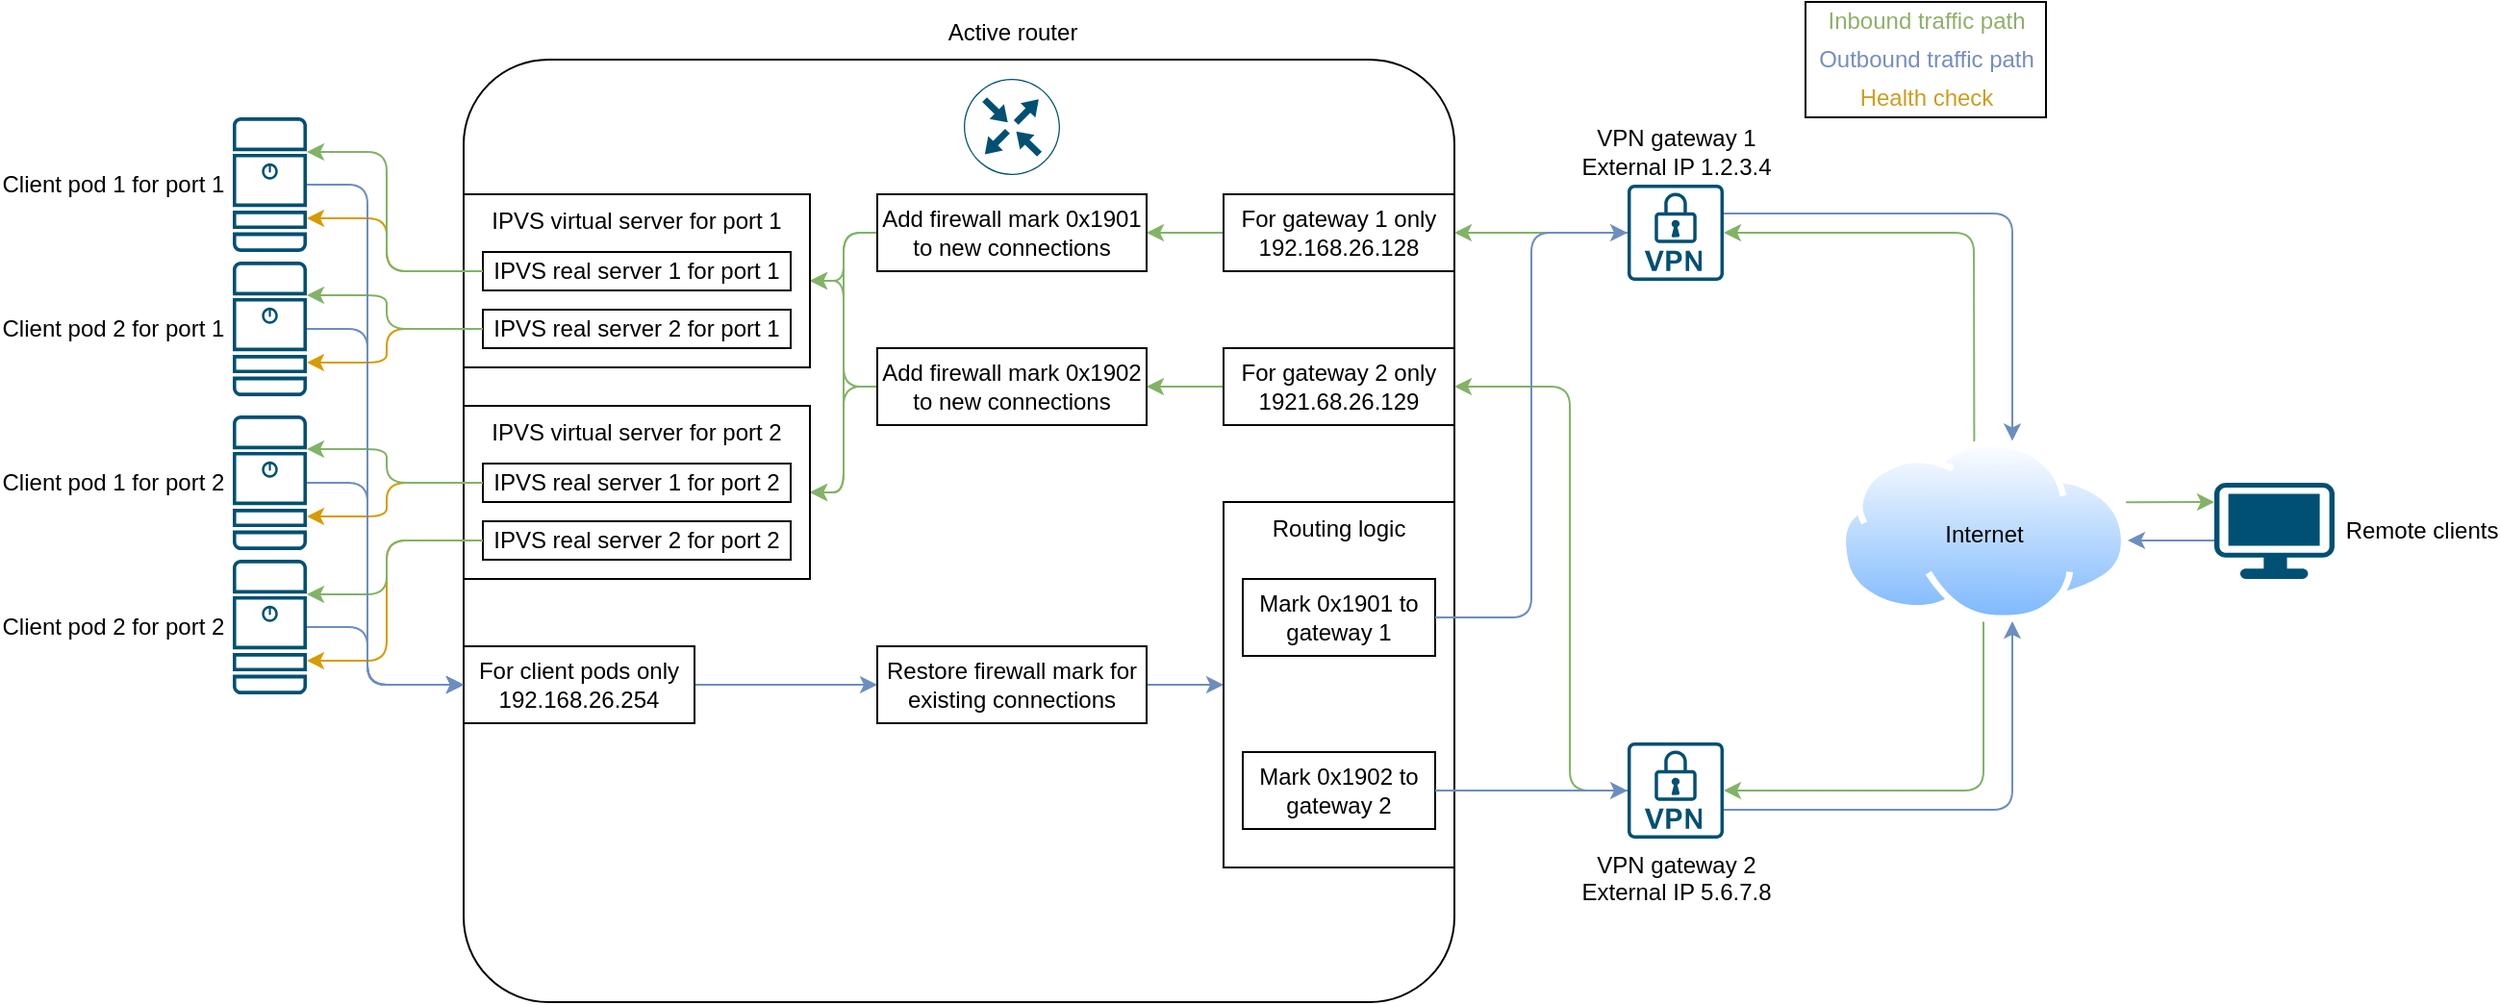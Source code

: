 <mxfile>
    <diagram name="Page-1" id="aRkRuxBFELAMFq911tWw">
        <mxGraphModel dx="3792" dy="2278" grid="1" gridSize="10" guides="1" tooltips="1" connect="1" arrows="1" fold="1" page="1" pageScale="1" pageWidth="850" pageHeight="1100" math="0" shadow="0">
            <root>
                <mxCell id="0"/>
                <mxCell id="1" parent="0"/>
                <mxCell id="101" style="edgeStyle=orthogonalEdgeStyle;html=1;exitX=0;exitY=0.5;exitDx=0;exitDy=0;entryX=1;entryY=0.75;entryDx=0;entryDy=0;entryPerimeter=0;fillColor=#ffe6cc;strokeColor=#d79b00;" edge="1" parent="1" source="79" target="77">
                    <mxGeometry relative="1" as="geometry">
                        <Array as="points">
                            <mxPoint x="480" y="430"/>
                            <mxPoint x="480" y="403"/>
                        </Array>
                    </mxGeometry>
                </mxCell>
                <mxCell id="102" style="edgeStyle=orthogonalEdgeStyle;html=1;exitX=0;exitY=0.5;exitDx=0;exitDy=0;entryX=1;entryY=0.75;entryDx=0;entryDy=0;entryPerimeter=0;fillColor=#ffe6cc;strokeColor=#d79b00;" edge="1" parent="1" source="80" target="90">
                    <mxGeometry relative="1" as="geometry">
                        <Array as="points">
                            <mxPoint x="480" y="460"/>
                            <mxPoint x="480" y="478"/>
                        </Array>
                    </mxGeometry>
                </mxCell>
                <mxCell id="103" style="edgeStyle=orthogonalEdgeStyle;html=1;exitX=0;exitY=0.5;exitDx=0;exitDy=0;entryX=1;entryY=0.75;entryDx=0;entryDy=0;entryPerimeter=0;fillColor=#ffe6cc;strokeColor=#d79b00;" edge="1" parent="1" source="84" target="91">
                    <mxGeometry relative="1" as="geometry">
                        <Array as="points">
                            <mxPoint x="480" y="540"/>
                            <mxPoint x="480" y="558"/>
                        </Array>
                    </mxGeometry>
                </mxCell>
                <mxCell id="104" style="edgeStyle=orthogonalEdgeStyle;html=1;exitX=0;exitY=0.5;exitDx=0;exitDy=0;entryX=1;entryY=0.75;entryDx=0;entryDy=0;entryPerimeter=0;fillColor=#ffe6cc;strokeColor=#d79b00;" edge="1" parent="1" source="85" target="92">
                    <mxGeometry relative="1" as="geometry">
                        <Array as="points">
                            <mxPoint x="480" y="570"/>
                            <mxPoint x="480" y="633"/>
                        </Array>
                    </mxGeometry>
                </mxCell>
                <mxCell id="26" value="" style="rounded=1;whiteSpace=wrap;html=1;fillColor=none;arcSize=9;" parent="1" vertex="1">
                    <mxGeometry x="520" y="320" width="515" height="490" as="geometry"/>
                </mxCell>
                <mxCell id="39" value="" style="edgeStyle=none;html=1;fillColor=#d5e8d4;strokeColor=#82b366;" parent="1" source="27" target="30" edge="1">
                    <mxGeometry relative="1" as="geometry"/>
                </mxCell>
                <mxCell id="27" value="For gateway 1 only&lt;br&gt;192.168.26.128" style="rounded=0;whiteSpace=wrap;html=1;fillColor=none;" parent="1" vertex="1">
                    <mxGeometry x="915" y="390" width="120" height="40" as="geometry"/>
                </mxCell>
                <mxCell id="40" value="" style="edgeStyle=none;html=1;fillColor=#d5e8d4;strokeColor=#82b366;" parent="1" source="28" target="31" edge="1">
                    <mxGeometry relative="1" as="geometry"/>
                </mxCell>
                <mxCell id="28" value="For gateway 2 only&lt;br&gt;1921.68.26.129" style="rounded=0;whiteSpace=wrap;html=1;fillColor=none;" parent="1" vertex="1">
                    <mxGeometry x="915" y="470" width="120" height="40" as="geometry"/>
                </mxCell>
                <mxCell id="36" value="" style="edgeStyle=none;html=1;fillColor=#dae8fc;strokeColor=#6c8ebf;" parent="1" source="29" target="32" edge="1">
                    <mxGeometry relative="1" as="geometry"/>
                </mxCell>
                <mxCell id="29" value="For client pods only&lt;br&gt;192.168.26.254" style="rounded=0;whiteSpace=wrap;html=1;fillColor=none;" parent="1" vertex="1">
                    <mxGeometry x="520" y="625" width="120" height="40" as="geometry"/>
                </mxCell>
                <mxCell id="86" style="edgeStyle=orthogonalEdgeStyle;html=1;exitX=0;exitY=0.5;exitDx=0;exitDy=0;entryX=1;entryY=0.5;entryDx=0;entryDy=0;fillColor=#d5e8d4;strokeColor=#82b366;" edge="1" parent="1" source="30" target="78">
                    <mxGeometry relative="1" as="geometry"/>
                </mxCell>
                <mxCell id="87" style="edgeStyle=orthogonalEdgeStyle;html=1;entryX=1;entryY=0.5;entryDx=0;entryDy=0;fillColor=#d5e8d4;strokeColor=#82b366;" edge="1" parent="1" source="30" target="83">
                    <mxGeometry relative="1" as="geometry"/>
                </mxCell>
                <mxCell id="30" value="Add firewall mark 0x1901 to new connections" style="rounded=0;whiteSpace=wrap;html=1;fillColor=none;" parent="1" vertex="1">
                    <mxGeometry x="735" y="390" width="140" height="40" as="geometry"/>
                </mxCell>
                <mxCell id="88" style="edgeStyle=orthogonalEdgeStyle;html=1;entryX=1;entryY=0.5;entryDx=0;entryDy=0;fillColor=#d5e8d4;strokeColor=#82b366;" edge="1" parent="1" source="31" target="78">
                    <mxGeometry relative="1" as="geometry"/>
                </mxCell>
                <mxCell id="89" style="edgeStyle=orthogonalEdgeStyle;html=1;entryX=1;entryY=0.5;entryDx=0;entryDy=0;fillColor=#d5e8d4;strokeColor=#82b366;" edge="1" parent="1" source="31" target="83">
                    <mxGeometry relative="1" as="geometry"/>
                </mxCell>
                <mxCell id="31" value="Add firewall mark 0x1902 to new connections" style="rounded=0;whiteSpace=wrap;html=1;fillColor=none;" parent="1" vertex="1">
                    <mxGeometry x="735" y="470" width="140" height="40" as="geometry"/>
                </mxCell>
                <mxCell id="38" style="edgeStyle=none;html=1;exitX=1;exitY=0.5;exitDx=0;exitDy=0;entryX=0;entryY=0.5;entryDx=0;entryDy=0;fillColor=#dae8fc;strokeColor=#6c8ebf;" parent="1" source="32" target="33" edge="1">
                    <mxGeometry relative="1" as="geometry"/>
                </mxCell>
                <mxCell id="32" value="Restore firewall mark for existing connections" style="rounded=0;whiteSpace=wrap;html=1;fillColor=none;" parent="1" vertex="1">
                    <mxGeometry x="735" y="625" width="140" height="40" as="geometry"/>
                </mxCell>
                <mxCell id="41" value="" style="group" parent="1" vertex="1" connectable="0">
                    <mxGeometry x="915" y="550" width="120" height="190" as="geometry"/>
                </mxCell>
                <mxCell id="33" value="Routing logic" style="rounded=0;whiteSpace=wrap;html=1;verticalAlign=top;fillColor=none;" parent="41" vertex="1">
                    <mxGeometry width="120" height="190" as="geometry"/>
                </mxCell>
                <mxCell id="34" value="Mark 0x1901 to gateway 1" style="rounded=0;whiteSpace=wrap;html=1;fillColor=none;" parent="41" vertex="1">
                    <mxGeometry x="10" y="40" width="100" height="40" as="geometry"/>
                </mxCell>
                <mxCell id="35" value="Mark 0x1902 to gateway 2" style="rounded=0;whiteSpace=wrap;html=1;fillColor=none;" parent="41" vertex="1">
                    <mxGeometry x="10" y="130" width="100" height="40" as="geometry"/>
                </mxCell>
                <mxCell id="44" value="Active router&lt;div&gt;&lt;br/&gt;&lt;/div&gt;" style="sketch=0;points=[[0.5,0,0],[1,0.5,0],[0.5,1,0],[0,0.5,0],[0.145,0.145,0],[0.856,0.145,0],[0.855,0.856,0],[0.145,0.855,0]];verticalLabelPosition=top;html=1;verticalAlign=bottom;aspect=fixed;align=center;pointerEvents=1;shape=mxgraph.cisco19.rect;prIcon=router;fillColor=none;strokeColor=#005073;labelPosition=center;" parent="1" vertex="1">
                    <mxGeometry x="780" y="330" width="50" height="50" as="geometry"/>
                </mxCell>
                <mxCell id="58" value="" style="edgeStyle=none;html=1;fillColor=#d5e8d4;strokeColor=#82b366;" parent="1" source="54" target="27" edge="1">
                    <mxGeometry relative="1" as="geometry"/>
                </mxCell>
                <mxCell id="65" style="edgeStyle=orthogonalEdgeStyle;html=1;entryX=0.597;entryY=0.005;entryDx=0;entryDy=0;fillColor=#dae8fc;strokeColor=#6c8ebf;entryPerimeter=0;" parent="1" source="54" target="62" edge="1">
                    <mxGeometry relative="1" as="geometry">
                        <Array as="points">
                            <mxPoint x="1325" y="400"/>
                            <mxPoint x="1325" y="518"/>
                        </Array>
                    </mxGeometry>
                </mxCell>
                <mxCell id="54" value="VPN gateway 1&lt;br&gt;External IP 1.2.3.4" style="sketch=0;pointerEvents=1;shadow=0;dashed=0;html=1;strokeColor=none;fillColor=light-dark(#005073, #b2b3b4);aspect=fixed;labelPosition=center;verticalLabelPosition=top;verticalAlign=bottom;align=center;outlineConnect=0;shape=mxgraph.vvd.vpn;" parent="1" vertex="1">
                    <mxGeometry x="1125" y="385" width="50" height="50" as="geometry"/>
                </mxCell>
                <mxCell id="59" style="edgeStyle=orthogonalEdgeStyle;html=1;entryX=1;entryY=0.5;entryDx=0;entryDy=0;fillColor=#d5e8d4;strokeColor=#82b366;" parent="1" source="55" target="28" edge="1">
                    <mxGeometry relative="1" as="geometry">
                        <Array as="points">
                            <mxPoint x="1095" y="700"/>
                            <mxPoint x="1095" y="490"/>
                        </Array>
                    </mxGeometry>
                </mxCell>
                <mxCell id="66" style="edgeStyle=orthogonalEdgeStyle;html=1;entryX=0.595;entryY=0.992;entryDx=0;entryDy=0;fillColor=#dae8fc;strokeColor=#6c8ebf;entryPerimeter=0;" parent="1" source="55" target="62" edge="1">
                    <mxGeometry relative="1" as="geometry">
                        <Array as="points">
                            <mxPoint x="1325" y="710"/>
                            <mxPoint x="1325" y="612"/>
                            <mxPoint x="1324" y="612"/>
                        </Array>
                    </mxGeometry>
                </mxCell>
                <mxCell id="55" value="VPN gateway 2&lt;br&gt;External IP 5.6.7.8" style="sketch=0;pointerEvents=1;shadow=0;dashed=0;html=1;strokeColor=none;fillColor=light-dark(#005073, #b2b3b4);aspect=fixed;labelPosition=center;verticalLabelPosition=bottom;verticalAlign=top;align=center;outlineConnect=0;shape=mxgraph.vvd.vpn;" parent="1" vertex="1">
                    <mxGeometry x="1125" y="675" width="50" height="50" as="geometry"/>
                </mxCell>
                <mxCell id="60" value="" style="edgeStyle=none;html=1;fillColor=#dae8fc;strokeColor=#6c8ebf;" parent="1" source="35" target="55" edge="1">
                    <mxGeometry relative="1" as="geometry"/>
                </mxCell>
                <mxCell id="61" style="edgeStyle=orthogonalEdgeStyle;html=1;exitX=1;exitY=0.5;exitDx=0;exitDy=0;fillColor=#dae8fc;strokeColor=#6c8ebf;" parent="1" source="34" target="54" edge="1">
                    <mxGeometry relative="1" as="geometry">
                        <Array as="points">
                            <mxPoint x="1075" y="610"/>
                            <mxPoint x="1075" y="410"/>
                        </Array>
                    </mxGeometry>
                </mxCell>
                <mxCell id="63" style="edgeStyle=orthogonalEdgeStyle;html=1;exitX=0.468;exitY=0.026;exitDx=0;exitDy=0;fillColor=#d5e8d4;strokeColor=#82b366;exitPerimeter=0;" parent="1" source="62" target="54" edge="1">
                    <mxGeometry relative="1" as="geometry">
                        <mxPoint x="1195" y="410" as="targetPoint"/>
                        <Array as="points">
                            <mxPoint x="1305" y="518"/>
                            <mxPoint x="1305" y="410"/>
                        </Array>
                    </mxGeometry>
                </mxCell>
                <mxCell id="75" value="" style="edgeStyle=none;html=1;fillColor=#d5e8d4;strokeColor=#82b366;exitX=0.994;exitY=0.342;exitDx=0;exitDy=0;exitPerimeter=0;" parent="1" source="62" edge="1">
                    <mxGeometry relative="1" as="geometry">
                        <mxPoint x="1385.0" y="550" as="sourcePoint"/>
                        <mxPoint x="1430" y="550" as="targetPoint"/>
                    </mxGeometry>
                </mxCell>
                <mxCell id="62" value="Internet" style="image;aspect=fixed;perimeter=ellipsePerimeter;html=1;align=center;shadow=0;dashed=0;spacingTop=3;image=img/lib/active_directory/internet_cloud.svg;labelPosition=center;verticalLabelPosition=middle;verticalAlign=middle;labelBackgroundColor=none;" parent="1" vertex="1">
                    <mxGeometry x="1235" y="517.75" width="150" height="94.5" as="geometry"/>
                </mxCell>
                <mxCell id="64" style="edgeStyle=orthogonalEdgeStyle;html=1;fillColor=#d5e8d4;strokeColor=#82b366;" parent="1" source="62" target="55" edge="1">
                    <mxGeometry relative="1" as="geometry">
                        <Array as="points">
                            <mxPoint x="1310" y="700"/>
                        </Array>
                    </mxGeometry>
                </mxCell>
                <mxCell id="76" style="edgeStyle=none;html=1;entryX=1;entryY=0.5;entryDx=0;entryDy=0;fillColor=#dae8fc;strokeColor=#6c8ebf;" parent="1" edge="1">
                    <mxGeometry relative="1" as="geometry">
                        <mxPoint x="1430" y="569.94" as="sourcePoint"/>
                        <mxPoint x="1385.0" y="569.94" as="targetPoint"/>
                    </mxGeometry>
                </mxCell>
                <mxCell id="74" value="&amp;nbsp;Remote clients" style="points=[[0.03,0.03,0],[0.5,0,0],[0.97,0.03,0],[1,0.4,0],[0.97,0.745,0],[0.5,1,0],[0.03,0.745,0],[0,0.4,0]];verticalLabelPosition=middle;sketch=0;html=1;verticalAlign=middle;aspect=fixed;align=left;pointerEvents=1;shape=mxgraph.cisco19.workstation;fillColor=#005073;strokeColor=none;labelPosition=right;" parent="1" vertex="1">
                    <mxGeometry x="1430" y="540" width="62.5" height="50" as="geometry"/>
                </mxCell>
                <mxCell id="77" value="Client pod 1 for port 1&amp;nbsp;" style="sketch=0;points=[[0.015,0.015,0],[0.985,0.015,0],[0.985,0.985,0],[0.015,0.985,0],[0.25,0,0],[0.5,0,0],[0.75,0,0],[1,0.25,0],[1,0.5,0],[1,0.75,0],[0.75,1,0],[0.5,1,0],[0.25,1,0],[0,0.75,0],[0,0.5,0],[0,0.25,0]];verticalLabelPosition=middle;html=1;verticalAlign=middle;aspect=fixed;align=right;pointerEvents=1;shape=mxgraph.cisco19.server;fillColor=#005073;strokeColor=none;labelPosition=left;" vertex="1" parent="1">
                    <mxGeometry x="400" y="350" width="38.5" height="70" as="geometry"/>
                </mxCell>
                <mxCell id="81" value="" style="group" vertex="1" connectable="0" parent="1">
                    <mxGeometry x="520" y="390" width="180" height="90" as="geometry"/>
                </mxCell>
                <mxCell id="78" value="IPVS virtual server for port 1" style="rounded=0;whiteSpace=wrap;html=1;fillColor=none;verticalAlign=top;" vertex="1" parent="81">
                    <mxGeometry width="180" height="90" as="geometry"/>
                </mxCell>
                <mxCell id="79" value="IPVS real server 1 for port 1" style="rounded=0;whiteSpace=wrap;html=1;fillColor=none;" vertex="1" parent="81">
                    <mxGeometry x="10" y="30" width="160" height="20" as="geometry"/>
                </mxCell>
                <mxCell id="80" value="IPVS real server 2 for port 1" style="rounded=0;whiteSpace=wrap;html=1;fillColor=none;" vertex="1" parent="81">
                    <mxGeometry x="10" y="60" width="160" height="20" as="geometry"/>
                </mxCell>
                <mxCell id="82" value="" style="group" vertex="1" connectable="0" parent="1">
                    <mxGeometry x="520" y="500" width="180" height="90" as="geometry"/>
                </mxCell>
                <mxCell id="83" value="IPVS virtual server for port 2" style="rounded=0;whiteSpace=wrap;html=1;fillColor=none;verticalAlign=top;" vertex="1" parent="82">
                    <mxGeometry width="180" height="90" as="geometry"/>
                </mxCell>
                <mxCell id="84" value="IPVS real server 1 for port 2" style="rounded=0;whiteSpace=wrap;html=1;fillColor=none;" vertex="1" parent="82">
                    <mxGeometry x="10" y="30" width="160" height="20" as="geometry"/>
                </mxCell>
                <mxCell id="85" value="IPVS real server 2 for port 2" style="rounded=0;whiteSpace=wrap;html=1;fillColor=none;" vertex="1" parent="82">
                    <mxGeometry x="10" y="60" width="160" height="20" as="geometry"/>
                </mxCell>
                <mxCell id="99" style="edgeStyle=orthogonalEdgeStyle;html=1;exitX=1;exitY=0.5;exitDx=0;exitDy=0;exitPerimeter=0;fillColor=#dae8fc;strokeColor=#6c8ebf;entryX=0;entryY=0.5;entryDx=0;entryDy=0;" edge="1" parent="1" source="90" target="29">
                    <mxGeometry relative="1" as="geometry">
                        <mxPoint x="520" y="640" as="targetPoint"/>
                        <Array as="points">
                            <mxPoint x="470" y="460"/>
                            <mxPoint x="470" y="645"/>
                        </Array>
                    </mxGeometry>
                </mxCell>
                <mxCell id="90" value="Client pod 2 for port 1&amp;nbsp;" style="sketch=0;points=[[0.015,0.015,0],[0.985,0.015,0],[0.985,0.985,0],[0.015,0.985,0],[0.25,0,0],[0.5,0,0],[0.75,0,0],[1,0.25,0],[1,0.5,0],[1,0.75,0],[0.75,1,0],[0.5,1,0],[0.25,1,0],[0,0.75,0],[0,0.5,0],[0,0.25,0]];verticalLabelPosition=middle;html=1;verticalAlign=middle;aspect=fixed;align=right;pointerEvents=1;shape=mxgraph.cisco19.server;fillColor=#005073;strokeColor=none;labelPosition=left;" vertex="1" parent="1">
                    <mxGeometry x="400" y="425" width="38.5" height="70" as="geometry"/>
                </mxCell>
                <mxCell id="98" style="edgeStyle=orthogonalEdgeStyle;html=1;exitX=1;exitY=0.5;exitDx=0;exitDy=0;exitPerimeter=0;entryX=0;entryY=0.5;entryDx=0;entryDy=0;fillColor=#dae8fc;strokeColor=#6c8ebf;" edge="1" parent="1" source="91" target="29">
                    <mxGeometry relative="1" as="geometry">
                        <Array as="points">
                            <mxPoint x="470" y="540"/>
                            <mxPoint x="470" y="645"/>
                        </Array>
                    </mxGeometry>
                </mxCell>
                <mxCell id="91" value="Client pod 1 for port 2&amp;nbsp;" style="sketch=0;points=[[0.015,0.015,0],[0.985,0.015,0],[0.985,0.985,0],[0.015,0.985,0],[0.25,0,0],[0.5,0,0],[0.75,0,0],[1,0.25,0],[1,0.5,0],[1,0.75,0],[0.75,1,0],[0.5,1,0],[0.25,1,0],[0,0.75,0],[0,0.5,0],[0,0.25,0]];verticalLabelPosition=middle;html=1;verticalAlign=middle;aspect=fixed;align=right;pointerEvents=1;shape=mxgraph.cisco19.server;fillColor=#005073;strokeColor=none;labelPosition=left;" vertex="1" parent="1">
                    <mxGeometry x="400" y="505" width="38.5" height="70" as="geometry"/>
                </mxCell>
                <mxCell id="97" style="edgeStyle=orthogonalEdgeStyle;html=1;exitX=1;exitY=0.5;exitDx=0;exitDy=0;exitPerimeter=0;entryX=0;entryY=0.5;entryDx=0;entryDy=0;fillColor=#dae8fc;strokeColor=#6c8ebf;" edge="1" parent="1" source="92" target="29">
                    <mxGeometry relative="1" as="geometry">
                        <Array as="points">
                            <mxPoint x="470" y="615"/>
                            <mxPoint x="470" y="645"/>
                        </Array>
                    </mxGeometry>
                </mxCell>
                <mxCell id="92" value="Client pod 2 for port 2&amp;nbsp;" style="sketch=0;points=[[0.015,0.015,0],[0.985,0.015,0],[0.985,0.985,0],[0.015,0.985,0],[0.25,0,0],[0.5,0,0],[0.75,0,0],[1,0.25,0],[1,0.5,0],[1,0.75,0],[0.75,1,0],[0.5,1,0],[0.25,1,0],[0,0.75,0],[0,0.5,0],[0,0.25,0]];verticalLabelPosition=middle;html=1;verticalAlign=middle;aspect=fixed;align=right;pointerEvents=1;shape=mxgraph.cisco19.server;fillColor=#005073;strokeColor=none;labelPosition=left;" vertex="1" parent="1">
                    <mxGeometry x="400" y="580" width="38.5" height="70" as="geometry"/>
                </mxCell>
                <mxCell id="93" style="edgeStyle=orthogonalEdgeStyle;html=1;exitX=0;exitY=0.5;exitDx=0;exitDy=0;entryX=1;entryY=0.25;entryDx=0;entryDy=0;entryPerimeter=0;fillColor=#d5e8d4;strokeColor=#82b366;" edge="1" parent="1" source="79" target="77">
                    <mxGeometry relative="1" as="geometry">
                        <Array as="points">
                            <mxPoint x="480" y="430"/>
                            <mxPoint x="480" y="368"/>
                            <mxPoint x="439" y="368"/>
                        </Array>
                    </mxGeometry>
                </mxCell>
                <mxCell id="94" style="edgeStyle=orthogonalEdgeStyle;html=1;exitX=0;exitY=0.5;exitDx=0;exitDy=0;entryX=1;entryY=0.25;entryDx=0;entryDy=0;entryPerimeter=0;fillColor=#d5e8d4;strokeColor=#82b366;" edge="1" parent="1" source="80" target="90">
                    <mxGeometry relative="1" as="geometry">
                        <Array as="points">
                            <mxPoint x="480" y="460"/>
                            <mxPoint x="480" y="443"/>
                        </Array>
                    </mxGeometry>
                </mxCell>
                <mxCell id="95" style="edgeStyle=orthogonalEdgeStyle;html=1;exitX=0;exitY=0.5;exitDx=0;exitDy=0;entryX=1;entryY=0.25;entryDx=0;entryDy=0;entryPerimeter=0;fillColor=#d5e8d4;strokeColor=#82b366;" edge="1" parent="1" source="84" target="91">
                    <mxGeometry relative="1" as="geometry">
                        <Array as="points">
                            <mxPoint x="480" y="540"/>
                            <mxPoint x="480" y="523"/>
                        </Array>
                    </mxGeometry>
                </mxCell>
                <mxCell id="96" style="edgeStyle=orthogonalEdgeStyle;html=1;exitX=0;exitY=0.5;exitDx=0;exitDy=0;entryX=1;entryY=0.25;entryDx=0;entryDy=0;entryPerimeter=0;fillColor=#d5e8d4;strokeColor=#82b366;" edge="1" parent="1" source="85" target="92">
                    <mxGeometry relative="1" as="geometry">
                        <Array as="points">
                            <mxPoint x="480" y="570"/>
                            <mxPoint x="480" y="598"/>
                            <mxPoint x="439" y="598"/>
                        </Array>
                    </mxGeometry>
                </mxCell>
                <mxCell id="100" style="edgeStyle=orthogonalEdgeStyle;html=1;exitX=1;exitY=0.5;exitDx=0;exitDy=0;exitPerimeter=0;entryX=0;entryY=0.5;entryDx=0;entryDy=0;fillColor=#dae8fc;strokeColor=#6c8ebf;" edge="1" parent="1" source="77" target="29">
                    <mxGeometry relative="1" as="geometry">
                        <Array as="points">
                            <mxPoint x="470" y="385"/>
                            <mxPoint x="470" y="645"/>
                        </Array>
                    </mxGeometry>
                </mxCell>
                <mxCell id="106" value="" style="group" vertex="1" connectable="0" parent="1">
                    <mxGeometry x="1215" y="290" width="130" height="60" as="geometry"/>
                </mxCell>
                <mxCell id="69" value="" style="rounded=0;whiteSpace=wrap;html=1;labelBackgroundColor=none;fillColor=none;" parent="106" vertex="1">
                    <mxGeometry x="2.5" width="125" height="60" as="geometry"/>
                </mxCell>
                <mxCell id="70" value="Inbound traffic path" style="text;html=1;align=center;verticalAlign=middle;resizable=0;points=[];autosize=1;strokeColor=none;fillColor=none;fontColor=light-dark(#8eb06b, #ededed);spacing=0;" parent="106" vertex="1">
                    <mxGeometry x="5" width="120" height="20" as="geometry"/>
                </mxCell>
                <mxCell id="71" value="Outbound traffic path" style="text;html=1;align=center;verticalAlign=middle;resizable=0;points=[];autosize=1;strokeColor=none;fillColor=none;fontColor=light-dark(#748ebd, #ededed);spacing=0;" parent="106" vertex="1">
                    <mxGeometry y="20" width="130" height="20" as="geometry"/>
                </mxCell>
                <mxCell id="105" value="Health check" style="text;html=1;align=center;verticalAlign=middle;resizable=0;points=[];autosize=1;strokeColor=none;fillColor=none;fontColor=light-dark(#cd9d22, #ededed);spacing=0;" vertex="1" parent="106">
                    <mxGeometry x="20" y="40" width="90" height="20" as="geometry"/>
                </mxCell>
            </root>
        </mxGraphModel>
    </diagram>
</mxfile>